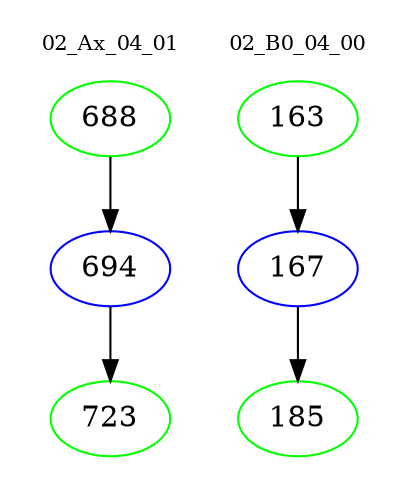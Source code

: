 digraph{
subgraph cluster_0 {
color = white
label = "02_Ax_04_01";
fontsize=10;
T0_688 [label="688", color="green"]
T0_688 -> T0_694 [color="black"]
T0_694 [label="694", color="blue"]
T0_694 -> T0_723 [color="black"]
T0_723 [label="723", color="green"]
}
subgraph cluster_1 {
color = white
label = "02_B0_04_00";
fontsize=10;
T1_163 [label="163", color="green"]
T1_163 -> T1_167 [color="black"]
T1_167 [label="167", color="blue"]
T1_167 -> T1_185 [color="black"]
T1_185 [label="185", color="green"]
}
}
